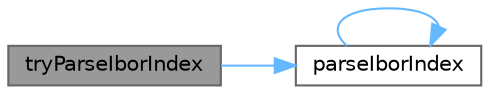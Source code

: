 digraph "tryParseIborIndex"
{
 // INTERACTIVE_SVG=YES
 // LATEX_PDF_SIZE
  bgcolor="transparent";
  edge [fontname=Helvetica,fontsize=10,labelfontname=Helvetica,labelfontsize=10];
  node [fontname=Helvetica,fontsize=10,shape=box,height=0.2,width=0.4];
  rankdir="LR";
  Node1 [label="tryParseIborIndex",height=0.2,width=0.4,color="gray40", fillcolor="grey60", style="filled", fontcolor="black",tooltip="Try to convert std::string to QuantLib::IborIndex."];
  Node1 -> Node2 [color="steelblue1",style="solid"];
  Node2 [label="parseIborIndex",height=0.2,width=0.4,color="grey40", fillcolor="white", style="filled",URL="$group__utilities.html#ga2d18ab5807f92319c9db2c13f4904738",tooltip="Convert std::string to QuantLib::IborIndex."];
  Node2 -> Node2 [color="steelblue1",style="solid"];
}
